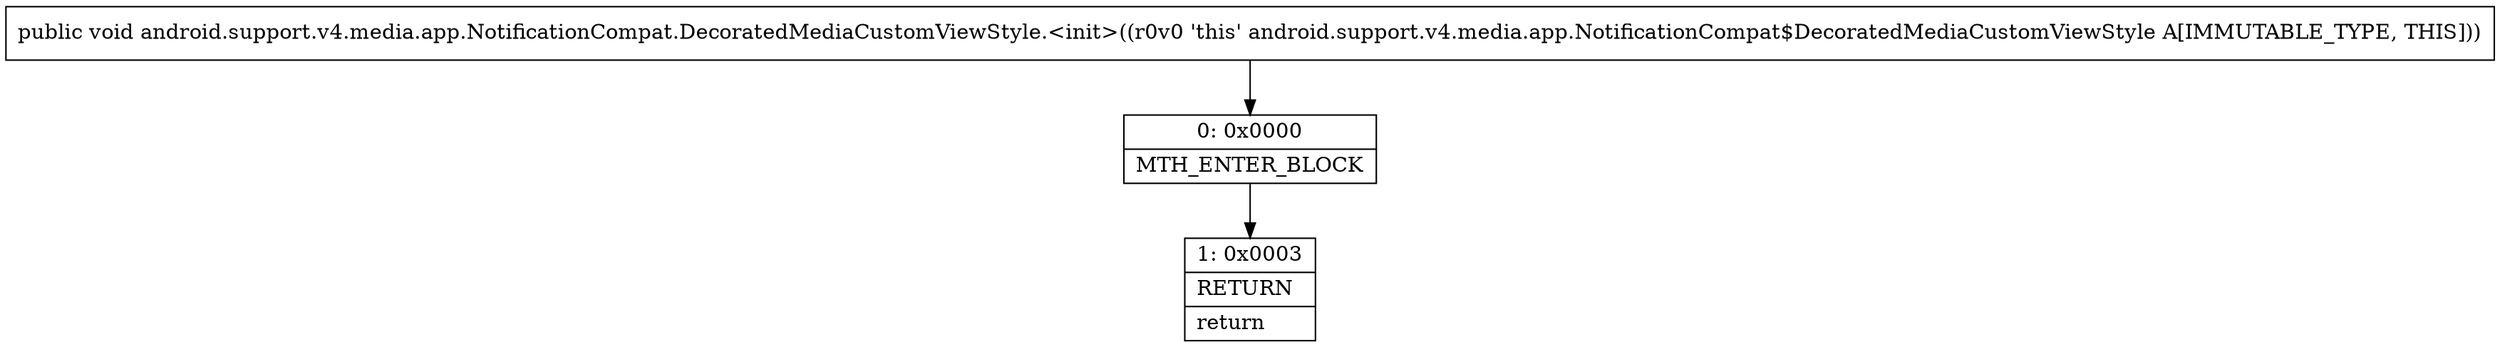 digraph "CFG forandroid.support.v4.media.app.NotificationCompat.DecoratedMediaCustomViewStyle.\<init\>()V" {
Node_0 [shape=record,label="{0\:\ 0x0000|MTH_ENTER_BLOCK\l}"];
Node_1 [shape=record,label="{1\:\ 0x0003|RETURN\l|return\l}"];
MethodNode[shape=record,label="{public void android.support.v4.media.app.NotificationCompat.DecoratedMediaCustomViewStyle.\<init\>((r0v0 'this' android.support.v4.media.app.NotificationCompat$DecoratedMediaCustomViewStyle A[IMMUTABLE_TYPE, THIS])) }"];
MethodNode -> Node_0;
Node_0 -> Node_1;
}

